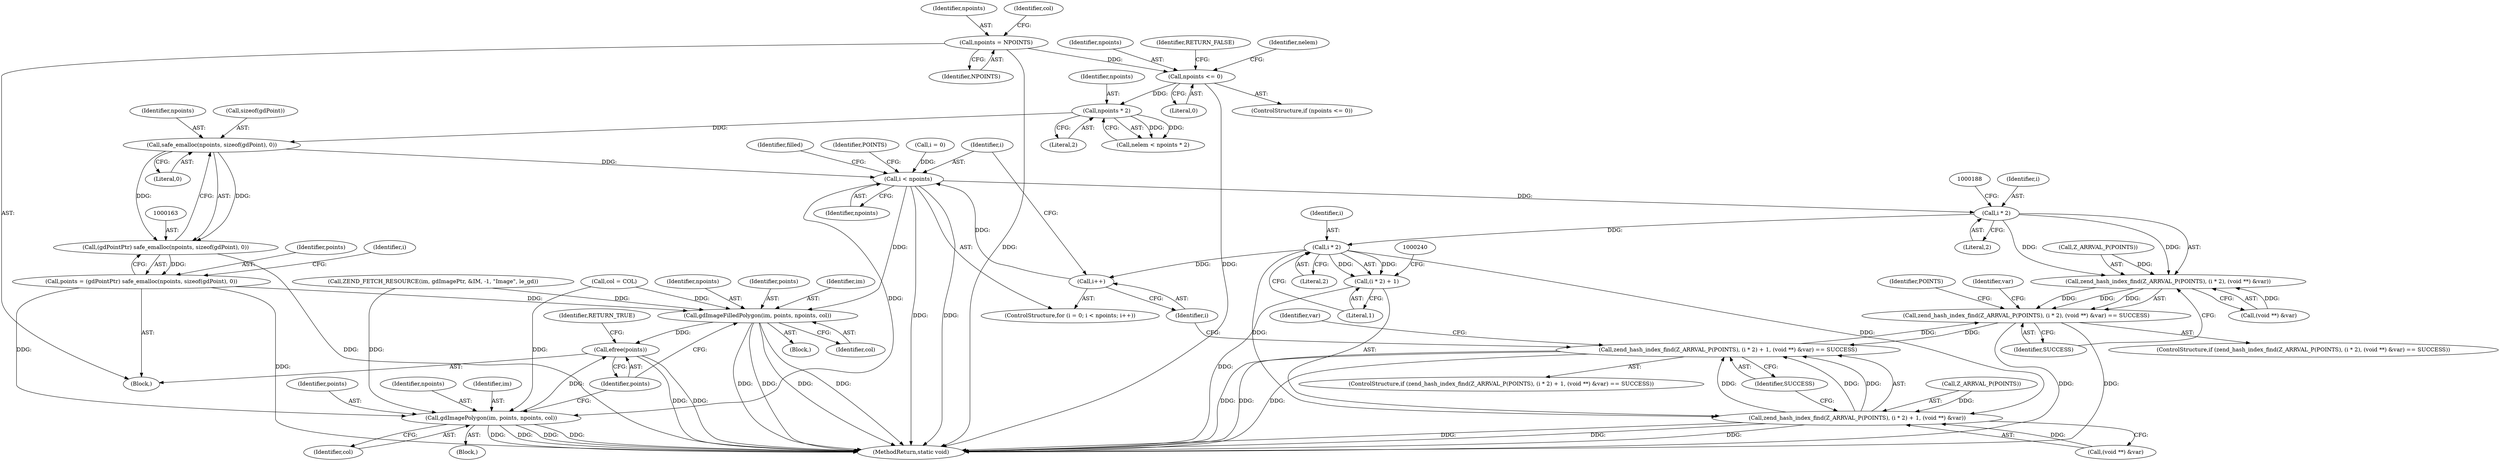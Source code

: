 digraph "0_php-src_2938329ce19cb8c4197dec146c3ec887c6f61d01_5@API" {
"1000164" [label="(Call,safe_emalloc(npoints, sizeof(gdPoint), 0))"];
"1000155" [label="(Call,npoints * 2)"];
"1000147" [label="(Call,npoints <= 0)"];
"1000129" [label="(Call,npoints = NPOINTS)"];
"1000162" [label="(Call,(gdPointPtr) safe_emalloc(npoints, sizeof(gdPoint), 0))"];
"1000160" [label="(Call,points = (gdPointPtr) safe_emalloc(npoints, sizeof(gdPoint), 0))"];
"1000284" [label="(Call,gdImageFilledPolygon(im, points, npoints, col))"];
"1000296" [label="(Call,efree(points))"];
"1000291" [label="(Call,gdImagePolygon(im, points, npoints, col))"];
"1000173" [label="(Call,i < npoints)"];
"1000184" [label="(Call,i * 2)"];
"1000181" [label="(Call,zend_hash_index_find(Z_ARRVAL_P(POINTS), (i * 2), (void **) &var))"];
"1000180" [label="(Call,zend_hash_index_find(Z_ARRVAL_P(POINTS), (i * 2), (void **) &var) == SUCCESS)"];
"1000230" [label="(Call,zend_hash_index_find(Z_ARRVAL_P(POINTS), (i * 2) + 1, (void **) &var) == SUCCESS)"];
"1000235" [label="(Call,i * 2)"];
"1000176" [label="(Call,i++)"];
"1000231" [label="(Call,zend_hash_index_find(Z_ARRVAL_P(POINTS), (i * 2) + 1, (void **) &var))"];
"1000234" [label="(Call,(i * 2) + 1)"];
"1000290" [label="(Block,)"];
"1000187" [label="(Call,(void **) &var)"];
"1000130" [label="(Identifier,npoints)"];
"1000146" [label="(ControlStructure,if (npoints <= 0))"];
"1000283" [label="(Block,)"];
"1000131" [label="(Identifier,NPOINTS)"];
"1000286" [label="(Identifier,points)"];
"1000185" [label="(Identifier,i)"];
"1000165" [label="(Identifier,npoints)"];
"1000232" [label="(Call,Z_ARRVAL_P(POINTS))"];
"1000183" [label="(Identifier,POINTS)"];
"1000186" [label="(Literal,2)"];
"1000235" [label="(Call,i * 2)"];
"1000161" [label="(Identifier,points)"];
"1000285" [label="(Identifier,im)"];
"1000287" [label="(Identifier,npoints)"];
"1000233" [label="(Identifier,POINTS)"];
"1000237" [label="(Literal,2)"];
"1000170" [label="(Call,i = 0)"];
"1000236" [label="(Identifier,i)"];
"1000234" [label="(Call,(i * 2) + 1)"];
"1000282" [label="(Identifier,filled)"];
"1000284" [label="(Call,gdImageFilledPolygon(im, points, npoints, col))"];
"1000155" [label="(Call,npoints * 2)"];
"1000296" [label="(Call,efree(points))"];
"1000164" [label="(Call,safe_emalloc(npoints, sizeof(gdPoint), 0))"];
"1000295" [label="(Identifier,col)"];
"1000175" [label="(Identifier,npoints)"];
"1000168" [label="(Literal,0)"];
"1000248" [label="(Identifier,var)"];
"1000176" [label="(Call,i++)"];
"1000162" [label="(Call,(gdPointPtr) safe_emalloc(npoints, sizeof(gdPoint), 0))"];
"1000288" [label="(Identifier,col)"];
"1000147" [label="(Call,npoints <= 0)"];
"1000166" [label="(Call,sizeof(gdPoint))"];
"1000230" [label="(Call,zend_hash_index_find(Z_ARRVAL_P(POINTS), (i * 2) + 1, (void **) &var) == SUCCESS)"];
"1000299" [label="(MethodReturn,static void)"];
"1000297" [label="(Identifier,points)"];
"1000181" [label="(Call,zend_hash_index_find(Z_ARRVAL_P(POINTS), (i * 2), (void **) &var))"];
"1000294" [label="(Identifier,npoints)"];
"1000293" [label="(Identifier,points)"];
"1000180" [label="(Call,zend_hash_index_find(Z_ARRVAL_P(POINTS), (i * 2), (void **) &var) == SUCCESS)"];
"1000243" [label="(Identifier,SUCCESS)"];
"1000148" [label="(Identifier,npoints)"];
"1000292" [label="(Identifier,im)"];
"1000184" [label="(Call,i * 2)"];
"1000177" [label="(Identifier,i)"];
"1000132" [label="(Call,col = COL)"];
"1000196" [label="(Identifier,var)"];
"1000174" [label="(Identifier,i)"];
"1000229" [label="(ControlStructure,if (zend_hash_index_find(Z_ARRVAL_P(POINTS), (i * 2) + 1, (void **) &var) == SUCCESS))"];
"1000157" [label="(Literal,2)"];
"1000169" [label="(ControlStructure,for (i = 0; i < npoints; i++))"];
"1000153" [label="(Call,nelem < npoints * 2)"];
"1000298" [label="(Identifier,RETURN_TRUE)"];
"1000171" [label="(Identifier,i)"];
"1000191" [label="(Identifier,SUCCESS)"];
"1000231" [label="(Call,zend_hash_index_find(Z_ARRVAL_P(POINTS), (i * 2) + 1, (void **) &var))"];
"1000238" [label="(Literal,1)"];
"1000120" [label="(Call,ZEND_FETCH_RESOURCE(im, gdImagePtr, &IM, -1, \"Image\", le_gd))"];
"1000173" [label="(Call,i < npoints)"];
"1000156" [label="(Identifier,npoints)"];
"1000149" [label="(Literal,0)"];
"1000291" [label="(Call,gdImagePolygon(im, points, npoints, col))"];
"1000151" [label="(Identifier,RETURN_FALSE)"];
"1000179" [label="(ControlStructure,if (zend_hash_index_find(Z_ARRVAL_P(POINTS), (i * 2), (void **) &var) == SUCCESS))"];
"1000239" [label="(Call,(void **) &var)"];
"1000129" [label="(Call,npoints = NPOINTS)"];
"1000154" [label="(Identifier,nelem)"];
"1000133" [label="(Identifier,col)"];
"1000160" [label="(Call,points = (gdPointPtr) safe_emalloc(npoints, sizeof(gdPoint), 0))"];
"1000103" [label="(Block,)"];
"1000182" [label="(Call,Z_ARRVAL_P(POINTS))"];
"1000164" -> "1000162"  [label="AST: "];
"1000164" -> "1000168"  [label="CFG: "];
"1000165" -> "1000164"  [label="AST: "];
"1000166" -> "1000164"  [label="AST: "];
"1000168" -> "1000164"  [label="AST: "];
"1000162" -> "1000164"  [label="CFG: "];
"1000164" -> "1000162"  [label="DDG: "];
"1000164" -> "1000162"  [label="DDG: "];
"1000155" -> "1000164"  [label="DDG: "];
"1000164" -> "1000173"  [label="DDG: "];
"1000155" -> "1000153"  [label="AST: "];
"1000155" -> "1000157"  [label="CFG: "];
"1000156" -> "1000155"  [label="AST: "];
"1000157" -> "1000155"  [label="AST: "];
"1000153" -> "1000155"  [label="CFG: "];
"1000155" -> "1000153"  [label="DDG: "];
"1000155" -> "1000153"  [label="DDG: "];
"1000147" -> "1000155"  [label="DDG: "];
"1000147" -> "1000146"  [label="AST: "];
"1000147" -> "1000149"  [label="CFG: "];
"1000148" -> "1000147"  [label="AST: "];
"1000149" -> "1000147"  [label="AST: "];
"1000151" -> "1000147"  [label="CFG: "];
"1000154" -> "1000147"  [label="CFG: "];
"1000147" -> "1000299"  [label="DDG: "];
"1000129" -> "1000147"  [label="DDG: "];
"1000129" -> "1000103"  [label="AST: "];
"1000129" -> "1000131"  [label="CFG: "];
"1000130" -> "1000129"  [label="AST: "];
"1000131" -> "1000129"  [label="AST: "];
"1000133" -> "1000129"  [label="CFG: "];
"1000129" -> "1000299"  [label="DDG: "];
"1000162" -> "1000160"  [label="AST: "];
"1000163" -> "1000162"  [label="AST: "];
"1000160" -> "1000162"  [label="CFG: "];
"1000162" -> "1000299"  [label="DDG: "];
"1000162" -> "1000160"  [label="DDG: "];
"1000160" -> "1000103"  [label="AST: "];
"1000161" -> "1000160"  [label="AST: "];
"1000171" -> "1000160"  [label="CFG: "];
"1000160" -> "1000299"  [label="DDG: "];
"1000160" -> "1000284"  [label="DDG: "];
"1000160" -> "1000291"  [label="DDG: "];
"1000284" -> "1000283"  [label="AST: "];
"1000284" -> "1000288"  [label="CFG: "];
"1000285" -> "1000284"  [label="AST: "];
"1000286" -> "1000284"  [label="AST: "];
"1000287" -> "1000284"  [label="AST: "];
"1000288" -> "1000284"  [label="AST: "];
"1000297" -> "1000284"  [label="CFG: "];
"1000284" -> "1000299"  [label="DDG: "];
"1000284" -> "1000299"  [label="DDG: "];
"1000284" -> "1000299"  [label="DDG: "];
"1000284" -> "1000299"  [label="DDG: "];
"1000120" -> "1000284"  [label="DDG: "];
"1000173" -> "1000284"  [label="DDG: "];
"1000132" -> "1000284"  [label="DDG: "];
"1000284" -> "1000296"  [label="DDG: "];
"1000296" -> "1000103"  [label="AST: "];
"1000296" -> "1000297"  [label="CFG: "];
"1000297" -> "1000296"  [label="AST: "];
"1000298" -> "1000296"  [label="CFG: "];
"1000296" -> "1000299"  [label="DDG: "];
"1000296" -> "1000299"  [label="DDG: "];
"1000291" -> "1000296"  [label="DDG: "];
"1000291" -> "1000290"  [label="AST: "];
"1000291" -> "1000295"  [label="CFG: "];
"1000292" -> "1000291"  [label="AST: "];
"1000293" -> "1000291"  [label="AST: "];
"1000294" -> "1000291"  [label="AST: "];
"1000295" -> "1000291"  [label="AST: "];
"1000297" -> "1000291"  [label="CFG: "];
"1000291" -> "1000299"  [label="DDG: "];
"1000291" -> "1000299"  [label="DDG: "];
"1000291" -> "1000299"  [label="DDG: "];
"1000291" -> "1000299"  [label="DDG: "];
"1000120" -> "1000291"  [label="DDG: "];
"1000173" -> "1000291"  [label="DDG: "];
"1000132" -> "1000291"  [label="DDG: "];
"1000173" -> "1000169"  [label="AST: "];
"1000173" -> "1000175"  [label="CFG: "];
"1000174" -> "1000173"  [label="AST: "];
"1000175" -> "1000173"  [label="AST: "];
"1000183" -> "1000173"  [label="CFG: "];
"1000282" -> "1000173"  [label="CFG: "];
"1000173" -> "1000299"  [label="DDG: "];
"1000173" -> "1000299"  [label="DDG: "];
"1000170" -> "1000173"  [label="DDG: "];
"1000176" -> "1000173"  [label="DDG: "];
"1000173" -> "1000184"  [label="DDG: "];
"1000184" -> "1000181"  [label="AST: "];
"1000184" -> "1000186"  [label="CFG: "];
"1000185" -> "1000184"  [label="AST: "];
"1000186" -> "1000184"  [label="AST: "];
"1000188" -> "1000184"  [label="CFG: "];
"1000184" -> "1000181"  [label="DDG: "];
"1000184" -> "1000181"  [label="DDG: "];
"1000184" -> "1000235"  [label="DDG: "];
"1000181" -> "1000180"  [label="AST: "];
"1000181" -> "1000187"  [label="CFG: "];
"1000182" -> "1000181"  [label="AST: "];
"1000187" -> "1000181"  [label="AST: "];
"1000191" -> "1000181"  [label="CFG: "];
"1000181" -> "1000180"  [label="DDG: "];
"1000181" -> "1000180"  [label="DDG: "];
"1000181" -> "1000180"  [label="DDG: "];
"1000182" -> "1000181"  [label="DDG: "];
"1000187" -> "1000181"  [label="DDG: "];
"1000180" -> "1000179"  [label="AST: "];
"1000180" -> "1000191"  [label="CFG: "];
"1000191" -> "1000180"  [label="AST: "];
"1000196" -> "1000180"  [label="CFG: "];
"1000233" -> "1000180"  [label="CFG: "];
"1000180" -> "1000299"  [label="DDG: "];
"1000180" -> "1000299"  [label="DDG: "];
"1000230" -> "1000180"  [label="DDG: "];
"1000180" -> "1000230"  [label="DDG: "];
"1000230" -> "1000229"  [label="AST: "];
"1000230" -> "1000243"  [label="CFG: "];
"1000231" -> "1000230"  [label="AST: "];
"1000243" -> "1000230"  [label="AST: "];
"1000248" -> "1000230"  [label="CFG: "];
"1000177" -> "1000230"  [label="CFG: "];
"1000230" -> "1000299"  [label="DDG: "];
"1000230" -> "1000299"  [label="DDG: "];
"1000230" -> "1000299"  [label="DDG: "];
"1000231" -> "1000230"  [label="DDG: "];
"1000231" -> "1000230"  [label="DDG: "];
"1000231" -> "1000230"  [label="DDG: "];
"1000235" -> "1000234"  [label="AST: "];
"1000235" -> "1000237"  [label="CFG: "];
"1000236" -> "1000235"  [label="AST: "];
"1000237" -> "1000235"  [label="AST: "];
"1000238" -> "1000235"  [label="CFG: "];
"1000235" -> "1000176"  [label="DDG: "];
"1000235" -> "1000231"  [label="DDG: "];
"1000235" -> "1000231"  [label="DDG: "];
"1000235" -> "1000234"  [label="DDG: "];
"1000235" -> "1000234"  [label="DDG: "];
"1000176" -> "1000169"  [label="AST: "];
"1000176" -> "1000177"  [label="CFG: "];
"1000177" -> "1000176"  [label="AST: "];
"1000174" -> "1000176"  [label="CFG: "];
"1000231" -> "1000239"  [label="CFG: "];
"1000232" -> "1000231"  [label="AST: "];
"1000234" -> "1000231"  [label="AST: "];
"1000239" -> "1000231"  [label="AST: "];
"1000243" -> "1000231"  [label="CFG: "];
"1000231" -> "1000299"  [label="DDG: "];
"1000231" -> "1000299"  [label="DDG: "];
"1000231" -> "1000299"  [label="DDG: "];
"1000232" -> "1000231"  [label="DDG: "];
"1000239" -> "1000231"  [label="DDG: "];
"1000234" -> "1000238"  [label="CFG: "];
"1000238" -> "1000234"  [label="AST: "];
"1000240" -> "1000234"  [label="CFG: "];
"1000234" -> "1000299"  [label="DDG: "];
}
